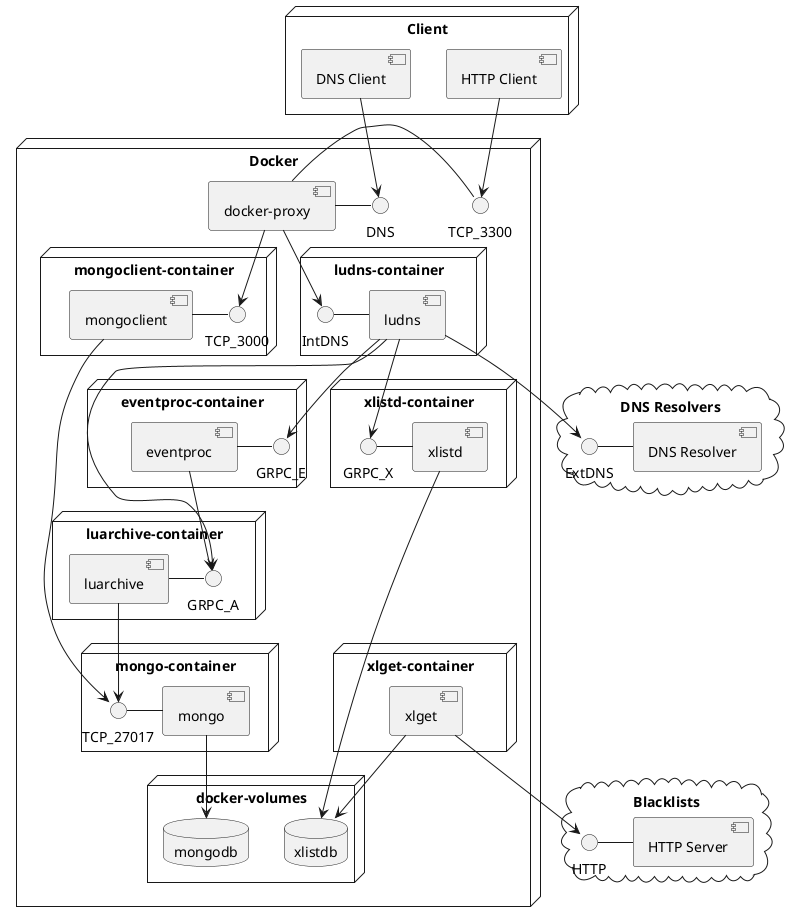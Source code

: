 @startuml

cloud "Blacklists" {
 [HTTP Server] -left- HTTP
}

cloud "DNS Resolvers" {
 [DNS Resolver] -left- ExtDNS
}

node "Docker" {
  node "docker-volumes" {
    database "mongodb"
    database "xlistdb"
  }
 
  node "mongo-container" {
    [mongo] -left- TCP_27017 
  }
  [mongo] --> mongodb
  
  node "mongoclient-container" {
    [mongoclient] - TCP_3000
  }
  [mongoclient] --> TCP_27017

  node "xlget-container" {
    [xlget] --> [xlistdb]
  }
  [xlget] --> HTTP

  node "xlistd-container" {
    [xlistd] -left- GRPC_X
  }
  [xlistd] --> [xlistdb]
 
  node "luarchive-container" {
    [luarchive] - GRPC_A
  } 
  [luarchive] --> TCP_27017
  
  node "eventproc-container" {
    [eventproc] - GRPC_E
  }
  [eventproc] --> GRPC_A

  node "ludns-container" {
    [ludns] -left- IntDNS
  }

  [ludns] --> GRPC_X
  [ludns] --> ExtDNS
  [ludns] --> GRPC_E
  [ludns] --> GRPC_A


  [docker-proxy] --> IntDNS
  [docker-proxy] --> TCP_3000
  [docker-proxy] - DNS
  [docker-proxy] - TCP_3300

}

node "Client" {
  [DNS Client] --> DNS
  [HTTP Client] --> TCP_3300
}

@enduml
